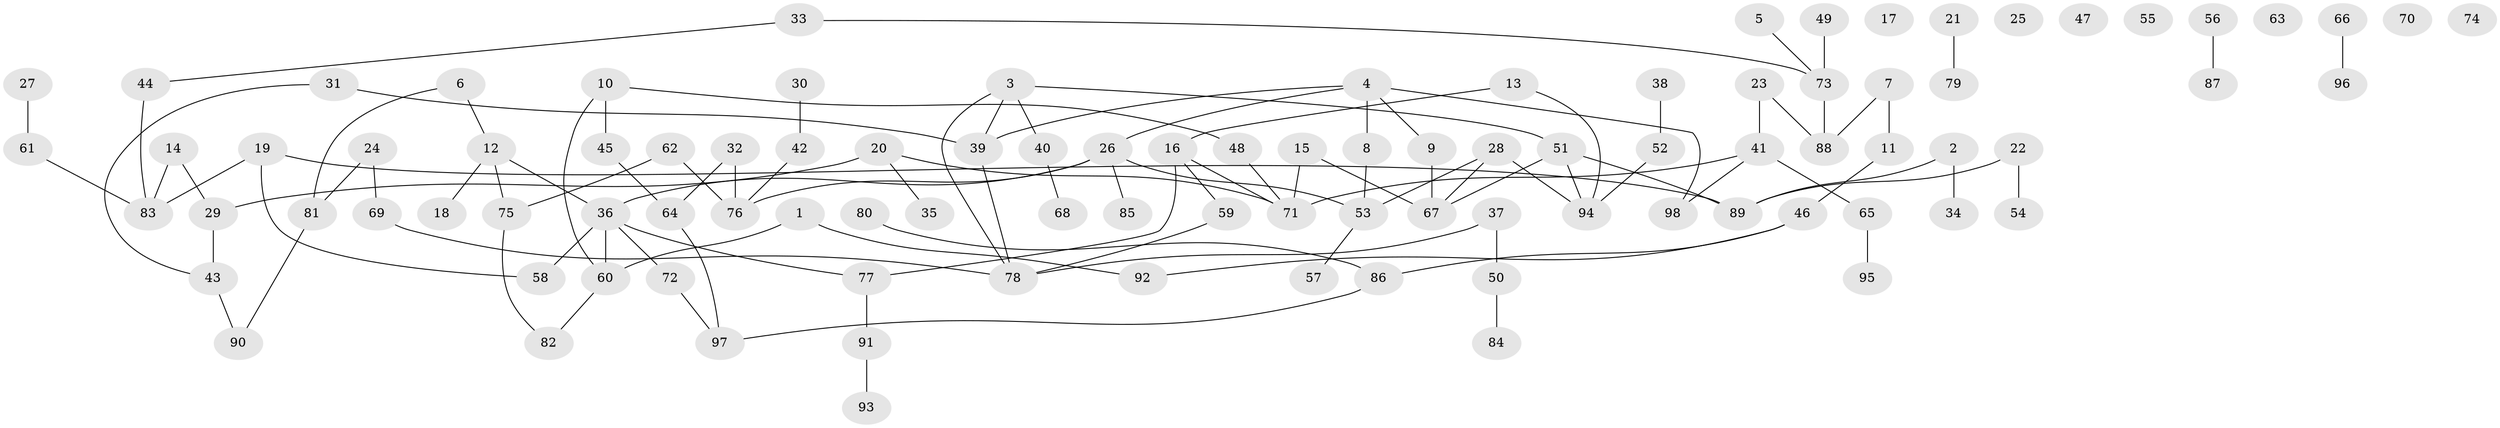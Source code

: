// coarse degree distribution, {4: 0.140625, 1: 0.234375, 5: 0.046875, 3: 0.203125, 2: 0.1875, 8: 0.015625, 0: 0.140625, 7: 0.015625, 6: 0.015625}
// Generated by graph-tools (version 1.1) at 2025/23/03/03/25 07:23:29]
// undirected, 98 vertices, 109 edges
graph export_dot {
graph [start="1"]
  node [color=gray90,style=filled];
  1;
  2;
  3;
  4;
  5;
  6;
  7;
  8;
  9;
  10;
  11;
  12;
  13;
  14;
  15;
  16;
  17;
  18;
  19;
  20;
  21;
  22;
  23;
  24;
  25;
  26;
  27;
  28;
  29;
  30;
  31;
  32;
  33;
  34;
  35;
  36;
  37;
  38;
  39;
  40;
  41;
  42;
  43;
  44;
  45;
  46;
  47;
  48;
  49;
  50;
  51;
  52;
  53;
  54;
  55;
  56;
  57;
  58;
  59;
  60;
  61;
  62;
  63;
  64;
  65;
  66;
  67;
  68;
  69;
  70;
  71;
  72;
  73;
  74;
  75;
  76;
  77;
  78;
  79;
  80;
  81;
  82;
  83;
  84;
  85;
  86;
  87;
  88;
  89;
  90;
  91;
  92;
  93;
  94;
  95;
  96;
  97;
  98;
  1 -- 60;
  1 -- 92;
  2 -- 34;
  2 -- 89;
  3 -- 39;
  3 -- 40;
  3 -- 51;
  3 -- 78;
  4 -- 8;
  4 -- 9;
  4 -- 26;
  4 -- 39;
  4 -- 98;
  5 -- 73;
  6 -- 12;
  6 -- 81;
  7 -- 11;
  7 -- 88;
  8 -- 53;
  9 -- 67;
  10 -- 45;
  10 -- 48;
  10 -- 60;
  11 -- 46;
  12 -- 18;
  12 -- 36;
  12 -- 75;
  13 -- 16;
  13 -- 94;
  14 -- 29;
  14 -- 83;
  15 -- 67;
  15 -- 71;
  16 -- 59;
  16 -- 71;
  16 -- 77;
  19 -- 58;
  19 -- 83;
  19 -- 89;
  20 -- 29;
  20 -- 35;
  20 -- 71;
  21 -- 79;
  22 -- 54;
  22 -- 89;
  23 -- 41;
  23 -- 88;
  24 -- 69;
  24 -- 81;
  26 -- 36;
  26 -- 53;
  26 -- 76;
  26 -- 85;
  27 -- 61;
  28 -- 53;
  28 -- 67;
  28 -- 94;
  29 -- 43;
  30 -- 42;
  31 -- 39;
  31 -- 43;
  32 -- 64;
  32 -- 76;
  33 -- 44;
  33 -- 73;
  36 -- 58;
  36 -- 60;
  36 -- 72;
  36 -- 77;
  37 -- 50;
  37 -- 78;
  38 -- 52;
  39 -- 78;
  40 -- 68;
  41 -- 65;
  41 -- 71;
  41 -- 98;
  42 -- 76;
  43 -- 90;
  44 -- 83;
  45 -- 64;
  46 -- 86;
  46 -- 92;
  48 -- 71;
  49 -- 73;
  50 -- 84;
  51 -- 67;
  51 -- 89;
  51 -- 94;
  52 -- 94;
  53 -- 57;
  56 -- 87;
  59 -- 78;
  60 -- 82;
  61 -- 83;
  62 -- 75;
  62 -- 76;
  64 -- 97;
  65 -- 95;
  66 -- 96;
  69 -- 78;
  72 -- 97;
  73 -- 88;
  75 -- 82;
  77 -- 91;
  80 -- 86;
  81 -- 90;
  86 -- 97;
  91 -- 93;
}
